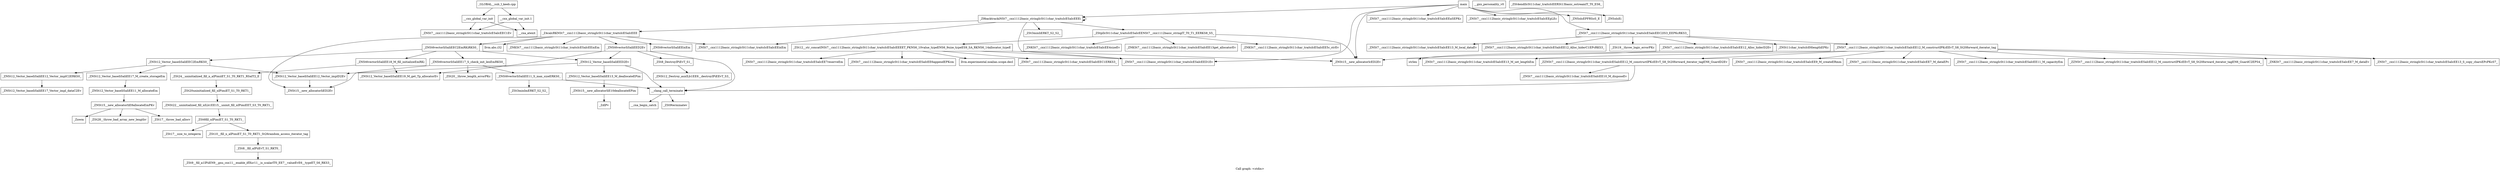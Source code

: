 digraph "Call graph: \<stdin\>" {
	label="Call graph: \<stdin\>";

	Node0x56496fdb29b0 [shape=record,label="{__cxx_global_var_init}"];
	Node0x56496fdb29b0 -> Node0x56496fda5f80;
	Node0x56496fdb29b0 -> Node0x56496fd9dd30;
	Node0x56496fda5f80 [shape=record,label="{_ZNSt7__cxx1112basic_stringIcSt11char_traitsIcESaIcEEC1Ev}"];
	Node0x56496fd91450 [shape=record,label="{_ZNSt7__cxx1112basic_stringIcSt11char_traitsIcESaIcEED1Ev}"];
	Node0x56496fd9dd30 [shape=record,label="{__cxa_atexit}"];
	Node0x56496fd8a8f0 [shape=record,label="{__cxx_global_var_init.1}"];
	Node0x56496fd8a8f0 -> Node0x56496fda5f80;
	Node0x56496fd8a8f0 -> Node0x56496fd9dd30;
	Node0x56496fd97230 [shape=record,label="{_Z4calcRKNSt7__cxx1112basic_stringIcSt11char_traitsIcESaIcEEE}"];
	Node0x56496fd97230 -> Node0x56496fdc9b60;
	Node0x56496fd97230 -> Node0x56496fdc99e0;
	Node0x56496fd97230 -> Node0x56496fda4020;
	Node0x56496fd97230 -> Node0x56496fd89630;
	Node0x56496fd97230 -> Node0x56496fd7b370;
	Node0x56496fd97230 -> Node0x56496fd7afe0;
	Node0x56496fd97230 -> Node0x56496fd7b2f0;
	Node0x56496fdc9b60 [shape=record,label="{_ZNSt6vectorIiSaIiEEC2EmRKiRKS0_}"];
	Node0x56496fdc9b60 -> Node0x56496fd7b3f0;
	Node0x56496fdc9b60 -> Node0x56496fd7b470;
	Node0x56496fdc9b60 -> Node0x56496fd7b4f0;
	Node0x56496fdc9b60 -> Node0x56496fd7b570;
	Node0x56496fd7b5f0 [shape=record,label="{__gxx_personality_v0}"];
	Node0x56496fd89630 [shape=record,label="{_ZNSt6vectorIiSaIiEEixEm}"];
	Node0x56496fda4020 [shape=record,label="{_ZNKSt7__cxx1112basic_stringIcSt11char_traitsIcESaIcEEixEm}"];
	Node0x56496fd7afe0 [shape=record,label="{_ZNSt7__cxx1112basic_stringIcSt11char_traitsIcESaIcEEixEm}"];
	Node0x56496fd7b2f0 [shape=record,label="{llvm.abs.i32}"];
	Node0x56496fd7b370 [shape=record,label="{_ZNSt6vectorIiSaIiEED2Ev}"];
	Node0x56496fd7b370 -> Node0x56496fd7b960;
	Node0x56496fd7b370 -> Node0x56496fd7ba10;
	Node0x56496fd7b370 -> Node0x56496fd7b570;
	Node0x56496fd7b370 -> Node0x56496fd7ba90;
	Node0x56496fd7bb10 [shape=record,label="{_Z9backtrackiNSt7__cxx1112basic_stringIcSt11char_traitsIcESaIcEEEi}"];
	Node0x56496fd7bb10 -> Node0x56496fd97230;
	Node0x56496fd7bb10 -> Node0x56496fd7bb90;
	Node0x56496fd7bb10 -> Node0x56496fd7afe0;
	Node0x56496fd7bb10 -> Node0x56496fd7bcc0;
	Node0x56496fd7bb10 -> Node0x56496fd7bb10;
	Node0x56496fd7bb10 -> Node0x56496fd91450;
	Node0x56496fd7bb90 [shape=record,label="{_ZSt3minIiERKT_S2_S2_}"];
	Node0x56496fd7bcc0 [shape=record,label="{_ZStplIcSt11char_traitsIcESaIcEENSt7__cxx1112basic_stringIT_T0_T1_EERKS8_S5_}"];
	Node0x56496fd7bcc0 -> Node0x56496fd7bd40;
	Node0x56496fd7bcc0 -> Node0x56496fd7bdc0;
	Node0x56496fd7bcc0 -> Node0x56496fd7be40;
	Node0x56496fd7bcc0 -> Node0x56496fd7bec0;
	Node0x56496fd7bcc0 -> Node0x56496fd7bf40;
	Node0x56496fd7c110 [shape=record,label="{main}"];
	Node0x56496fd7c110 -> Node0x56496fd7c190;
	Node0x56496fd7c110 -> Node0x56496fd7bf40;
	Node0x56496fd7c110 -> Node0x56496fd7c210;
	Node0x56496fd7c110 -> Node0x56496fd7c290;
	Node0x56496fd7c110 -> Node0x56496fd7bb10;
	Node0x56496fd7c110 -> Node0x56496fd91450;
	Node0x56496fd7c110 -> Node0x56496fd7c4e0;
	Node0x56496fd7c110 -> Node0x56496fd7c460;
	Node0x56496fd7c190 [shape=record,label="{_ZNSt7__cxx1112basic_stringIcSt11char_traitsIcESaIcEEaSEPKc}"];
	Node0x56496fd7c210 [shape=record,label="{_ZNSt7__cxx1112basic_stringIcSt11char_traitsIcESaIcEEpLEc}"];
	Node0x56496fd7c290 [shape=record,label="{_ZNSt7__cxx1112basic_stringIcSt11char_traitsIcESaIcEEC2IS3_EEPKcRKS3_}"];
	Node0x56496fd7c290 -> Node0x56496fd90470;
	Node0x56496fd7c290 -> Node0x56496fd91270;
	Node0x56496fd7c290 -> Node0x56496fd929b0;
	Node0x56496fd7c290 -> Node0x56496fd93610;
	Node0x56496fd7c290 -> Node0x56496fd94dd0;
	Node0x56496fd7c290 -> Node0x56496fd96080;
	Node0x56496fd7c460 [shape=record,label="{_ZNSolsEi}"];
	Node0x56496fd7c4e0 [shape=record,label="{_ZNSolsEPFRSoS_E}"];
	Node0x56496fd965a0 [shape=record,label="{_ZSt4endlIcSt11char_traitsIcEERSt13basic_ostreamIT_T0_ES6_}"];
	Node0x56496fd7bf40 [shape=record,label="{_ZNSt15__new_allocatorIcED2Ev}"];
	Node0x56496fd90470 [shape=record,label="{_ZNSt7__cxx1112basic_stringIcSt11char_traitsIcESaIcEE13_M_local_dataEv}"];
	Node0x56496fd91270 [shape=record,label="{_ZNSt7__cxx1112basic_stringIcSt11char_traitsIcESaIcEE12_Alloc_hiderC1EPcRKS3_}"];
	Node0x56496fd929b0 [shape=record,label="{_ZSt19__throw_logic_errorPKc}"];
	Node0x56496fd94dd0 [shape=record,label="{_ZNSt11char_traitsIcE6lengthEPKc}"];
	Node0x56496fd94dd0 -> Node0x56496fd98f40;
	Node0x56496fd96080 [shape=record,label="{_ZNSt7__cxx1112basic_stringIcSt11char_traitsIcESaIcEE12_M_constructIPKcEEvT_S8_St20forward_iterator_tag}"];
	Node0x56496fd96080 -> Node0x56496fd93500;
	Node0x56496fd96080 -> Node0x56496fd9b100;
	Node0x56496fd96080 -> Node0x56496fd9b900;
	Node0x56496fd96080 -> Node0x56496fd9de30;
	Node0x56496fd96080 -> Node0x56496fd9e7e0;
	Node0x56496fd96080 -> Node0x56496fd7d660;
	Node0x56496fd96080 -> Node0x56496fd7d6e0;
	Node0x56496fd96080 -> Node0x56496fd7d760;
	Node0x56496fd9de30 [shape=record,label="{_ZZNSt7__cxx1112basic_stringIcSt11char_traitsIcESaIcEE12_M_constructIPKcEEvT_S8_St20forward_iterator_tagEN6_GuardC2EPS4_}"];
	Node0x56496fd93610 [shape=record,label="{_ZNSt7__cxx1112basic_stringIcSt11char_traitsIcESaIcEE12_Alloc_hiderD2Ev}"];
	Node0x56496fd93610 -> Node0x56496fd7bf40;
	Node0x56496fd98f40 [shape=record,label="{strlen}"];
	Node0x56496fd9b100 [shape=record,label="{_ZNSt7__cxx1112basic_stringIcSt11char_traitsIcESaIcEE7_M_dataEPc}"];
	Node0x56496fd93500 [shape=record,label="{_ZNSt7__cxx1112basic_stringIcSt11char_traitsIcESaIcEE9_M_createERmm}"];
	Node0x56496fd9b900 [shape=record,label="{_ZNSt7__cxx1112basic_stringIcSt11char_traitsIcESaIcEE11_M_capacityEm}"];
	Node0x56496fd7d660 [shape=record,label="{_ZNSt7__cxx1112basic_stringIcSt11char_traitsIcESaIcEE13_S_copy_charsEPcPKcS7_}"];
	Node0x56496fd9e7e0 [shape=record,label="{_ZNKSt7__cxx1112basic_stringIcSt11char_traitsIcESaIcEE7_M_dataEv}"];
	Node0x56496fd7d6e0 [shape=record,label="{_ZNSt7__cxx1112basic_stringIcSt11char_traitsIcESaIcEE13_M_set_lengthEm}"];
	Node0x56496fd7d760 [shape=record,label="{_ZZNSt7__cxx1112basic_stringIcSt11char_traitsIcESaIcEE12_M_constructIPKcEEvT_S8_St20forward_iterator_tagEN6_GuardD2Ev}"];
	Node0x56496fd7d760 -> Node0x56496fda0940;
	Node0x56496fd7d760 -> Node0x56496fd7ba90;
	Node0x56496fda0940 [shape=record,label="{_ZNSt7__cxx1112basic_stringIcSt11char_traitsIcESaIcEE10_M_disposeEv}"];
	Node0x56496fd7ba90 [shape=record,label="{__clang_call_terminate}"];
	Node0x56496fd7ba90 -> Node0x56496fda3390;
	Node0x56496fd7ba90 -> Node0x56496fda46a0;
	Node0x56496fda3390 [shape=record,label="{__cxa_begin_catch}"];
	Node0x56496fda46a0 [shape=record,label="{_ZSt9terminatev}"];
	Node0x56496fdc99e0 [shape=record,label="{_ZNSt15__new_allocatorIiED2Ev}"];
	Node0x56496fd7b3f0 [shape=record,label="{_ZNSt6vectorIiSaIiEE17_S_check_init_lenEmRKS0_}"];
	Node0x56496fd7b3f0 -> Node0x56496fda4320;
	Node0x56496fd7b3f0 -> Node0x56496fdc99e0;
	Node0x56496fd7b3f0 -> Node0x56496fda4530;
	Node0x56496fd7b470 [shape=record,label="{_ZNSt12_Vector_baseIiSaIiEEC2EmRKS0_}"];
	Node0x56496fd7b470 -> Node0x56496fda7810;
	Node0x56496fd7b470 -> Node0x56496fda81f0;
	Node0x56496fd7b470 -> Node0x56496fda8760;
	Node0x56496fd7b4f0 [shape=record,label="{_ZNSt6vectorIiSaIiEE18_M_fill_initializeEmRKi}"];
	Node0x56496fd7b4f0 -> Node0x56496fd7b960;
	Node0x56496fd7b4f0 -> Node0x56496fd7d0b0;
	Node0x56496fd7b570 [shape=record,label="{_ZNSt12_Vector_baseIiSaIiEED2Ev}"];
	Node0x56496fd7b570 -> Node0x56496fd7d130;
	Node0x56496fd7b570 -> Node0x56496fda8760;
	Node0x56496fd7b570 -> Node0x56496fd7ba90;
	Node0x56496fda4320 [shape=record,label="{_ZNSt6vectorIiSaIiEE11_S_max_sizeERKS0_}"];
	Node0x56496fda4320 -> Node0x56496fd7d2c0;
	Node0x56496fda4320 -> Node0x56496fd7ba90;
	Node0x56496fda4530 [shape=record,label="{_ZSt20__throw_length_errorPKc}"];
	Node0x56496fd7d2c0 [shape=record,label="{_ZSt3minImERKT_S2_S2_}"];
	Node0x56496fda7810 [shape=record,label="{_ZNSt12_Vector_baseIiSaIiEE12_Vector_implC2ERKS0_}"];
	Node0x56496fda7810 -> Node0x56496fd7d340;
	Node0x56496fda81f0 [shape=record,label="{_ZNSt12_Vector_baseIiSaIiEE17_M_create_storageEm}"];
	Node0x56496fda81f0 -> Node0x56496fd7d3f0;
	Node0x56496fda8760 [shape=record,label="{_ZNSt12_Vector_baseIiSaIiEE12_Vector_implD2Ev}"];
	Node0x56496fda8760 -> Node0x56496fdc99e0;
	Node0x56496fd7d340 [shape=record,label="{_ZNSt12_Vector_baseIiSaIiEE17_Vector_impl_dataC2Ev}"];
	Node0x56496fd7d3f0 [shape=record,label="{_ZNSt12_Vector_baseIiSaIiEE11_M_allocateEm}"];
	Node0x56496fd7d3f0 -> Node0x56496fda5030;
	Node0x56496fda5030 [shape=record,label="{_ZNSt15__new_allocatorIiE8allocateEmPKv}"];
	Node0x56496fda5030 -> Node0x56496fda8b10;
	Node0x56496fda5030 -> Node0x56496fdaaa60;
	Node0x56496fda5030 -> Node0x56496fdaaea0;
	Node0x56496fda8b10 [shape=record,label="{_ZSt28__throw_bad_array_new_lengthv}"];
	Node0x56496fdaaa60 [shape=record,label="{_ZSt17__throw_bad_allocv}"];
	Node0x56496fdaaea0 [shape=record,label="{_Znwm}"];
	Node0x56496fd7d0b0 [shape=record,label="{_ZSt24__uninitialized_fill_n_aIPimiiET_S1_T0_RKT1_RSaIT2_E}"];
	Node0x56496fd7d0b0 -> Node0x56496fd7e3c0;
	Node0x56496fd7b960 [shape=record,label="{_ZNSt12_Vector_baseIiSaIiEE19_M_get_Tp_allocatorEv}"];
	Node0x56496fd7e3c0 [shape=record,label="{_ZSt20uninitialized_fill_nIPimiET_S1_T0_RKT1_}"];
	Node0x56496fd7e3c0 -> Node0x56496fd7e470;
	Node0x56496fd7e470 [shape=record,label="{_ZNSt22__uninitialized_fill_nILb1EE15__uninit_fill_nIPimiEET_S3_T0_RKT1_}"];
	Node0x56496fd7e470 -> Node0x56496fd7e520;
	Node0x56496fd7e520 [shape=record,label="{_ZSt6fill_nIPimiET_S1_T0_RKT1_}"];
	Node0x56496fd7e520 -> Node0x56496fd7e5d0;
	Node0x56496fd7e520 -> Node0x56496fd7e680;
	Node0x56496fd7e680 [shape=record,label="{_ZSt10__fill_n_aIPimiET_S1_T0_RKT1_St26random_access_iterator_tag}"];
	Node0x56496fd7e680 -> Node0x56496fd7e760;
	Node0x56496fd7e5d0 [shape=record,label="{_ZSt17__size_to_integerm}"];
	Node0x56496fd7e760 [shape=record,label="{_ZSt8__fill_aIPiiEvT_S1_RKT0_}"];
	Node0x56496fd7e760 -> Node0x56496fdabe80;
	Node0x56496fdabe80 [shape=record,label="{_ZSt9__fill_a1IPiiEN9__gnu_cxx11__enable_ifIXsr11__is_scalarIT0_EE7__valueEvE6__typeET_S6_RKS3_}"];
	Node0x56496fd7d130 [shape=record,label="{_ZNSt12_Vector_baseIiSaIiEE13_M_deallocateEPim}"];
	Node0x56496fd7d130 -> Node0x56496fda7720;
	Node0x56496fda7720 [shape=record,label="{_ZNSt15__new_allocatorIiE10deallocateEPim}"];
	Node0x56496fda7720 -> Node0x56496fdaad90;
	Node0x56496fdaad90 [shape=record,label="{_ZdlPv}"];
	Node0x56496fd7ba10 [shape=record,label="{_ZSt8_DestroyIPiEvT_S1_}"];
	Node0x56496fd7ba10 -> Node0x56496fdae1d0;
	Node0x56496fdae1d0 [shape=record,label="{_ZNSt12_Destroy_auxILb1EE9__destroyIPiEEvT_S3_}"];
	Node0x56496fd7bec0 [shape=record,label="{_ZSt12__str_concatINSt7__cxx1112basic_stringIcSt11char_traitsIcESaIcEEEET_PKNS6_10value_typeENS6_9size_typeES9_SA_RKNS6_14allocator_typeE}"];
	Node0x56496fd7bec0 -> Node0x56496fdaf100;
	Node0x56496fd7bec0 -> Node0x56496fd91450;
	Node0x56496fd7bec0 -> Node0x56496fdb00a0;
	Node0x56496fd7bec0 -> Node0x56496fd7bf40;
	Node0x56496fd7bec0 -> Node0x56496fd7c8a0;
	Node0x56496fd7bec0 -> Node0x56496fd7c920;
	Node0x56496fd7bd40 [shape=record,label="{_ZNKSt7__cxx1112basic_stringIcSt11char_traitsIcESaIcEE5c_strEv}"];
	Node0x56496fd7bdc0 [shape=record,label="{_ZNKSt7__cxx1112basic_stringIcSt11char_traitsIcESaIcEE4sizeEv}"];
	Node0x56496fd7be40 [shape=record,label="{_ZNKSt7__cxx1112basic_stringIcSt11char_traitsIcESaIcEE13get_allocatorEv}"];
	Node0x56496fdb00a0 [shape=record,label="{_ZNSt7__cxx1112basic_stringIcSt11char_traitsIcESaIcEEC1ERKS3_}"];
	Node0x56496fd7c8a0 [shape=record,label="{_ZNSt7__cxx1112basic_stringIcSt11char_traitsIcESaIcEE7reserveEm}"];
	Node0x56496fd7c920 [shape=record,label="{_ZNSt7__cxx1112basic_stringIcSt11char_traitsIcESaIcEE6appendEPKcm}"];
	Node0x56496fd7cd20 [shape=record,label="{_GLOBAL__sub_I_keeb.cpp}"];
	Node0x56496fd7cd20 -> Node0x56496fdb29b0;
	Node0x56496fd7cd20 -> Node0x56496fd8a8f0;
	Node0x56496fdaf100 [shape=record,label="{llvm.experimental.noalias.scope.decl}"];
}
